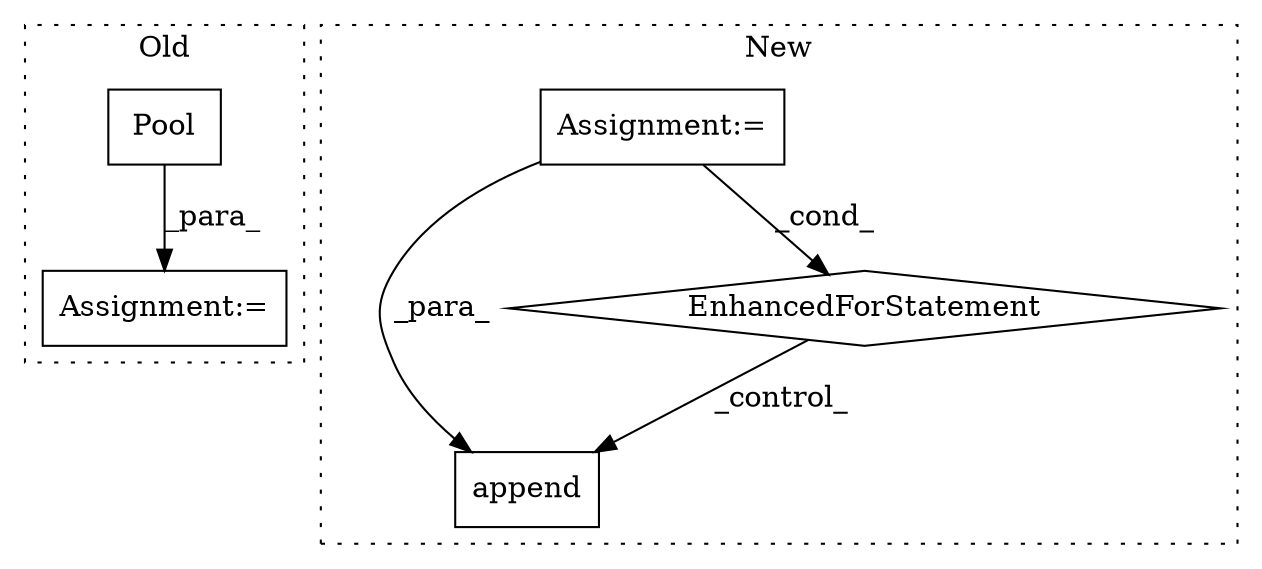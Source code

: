 digraph G {
subgraph cluster0 {
1 [label="Pool" a="32" s="6886,6909" l="5,1" shape="box"];
3 [label="Assignment:=" a="7" s="6928" l="1" shape="box"];
label = "Old";
style="dotted";
}
subgraph cluster1 {
2 [label="append" a="32" s="6164,6174" l="7,1" shape="box"];
4 [label="EnhancedForStatement" a="70" s="5952,6107" l="57,2" shape="diamond"];
5 [label="Assignment:=" a="7" s="5952,6107" l="57,2" shape="box"];
label = "New";
style="dotted";
}
1 -> 3 [label="_para_"];
4 -> 2 [label="_control_"];
5 -> 4 [label="_cond_"];
5 -> 2 [label="_para_"];
}